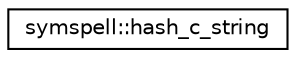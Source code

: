 digraph "Graphical Class Hierarchy"
{
 // LATEX_PDF_SIZE
  edge [fontname="Helvetica",fontsize="10",labelfontname="Helvetica",labelfontsize="10"];
  node [fontname="Helvetica",fontsize="10",shape=record];
  rankdir="LR";
  Node0 [label="symspell::hash_c_string",height=0.2,width=0.4,color="black", fillcolor="white", style="filled",URL="$structsymspell_1_1hash__c__string.html",tooltip="SymSpell element."];
}
